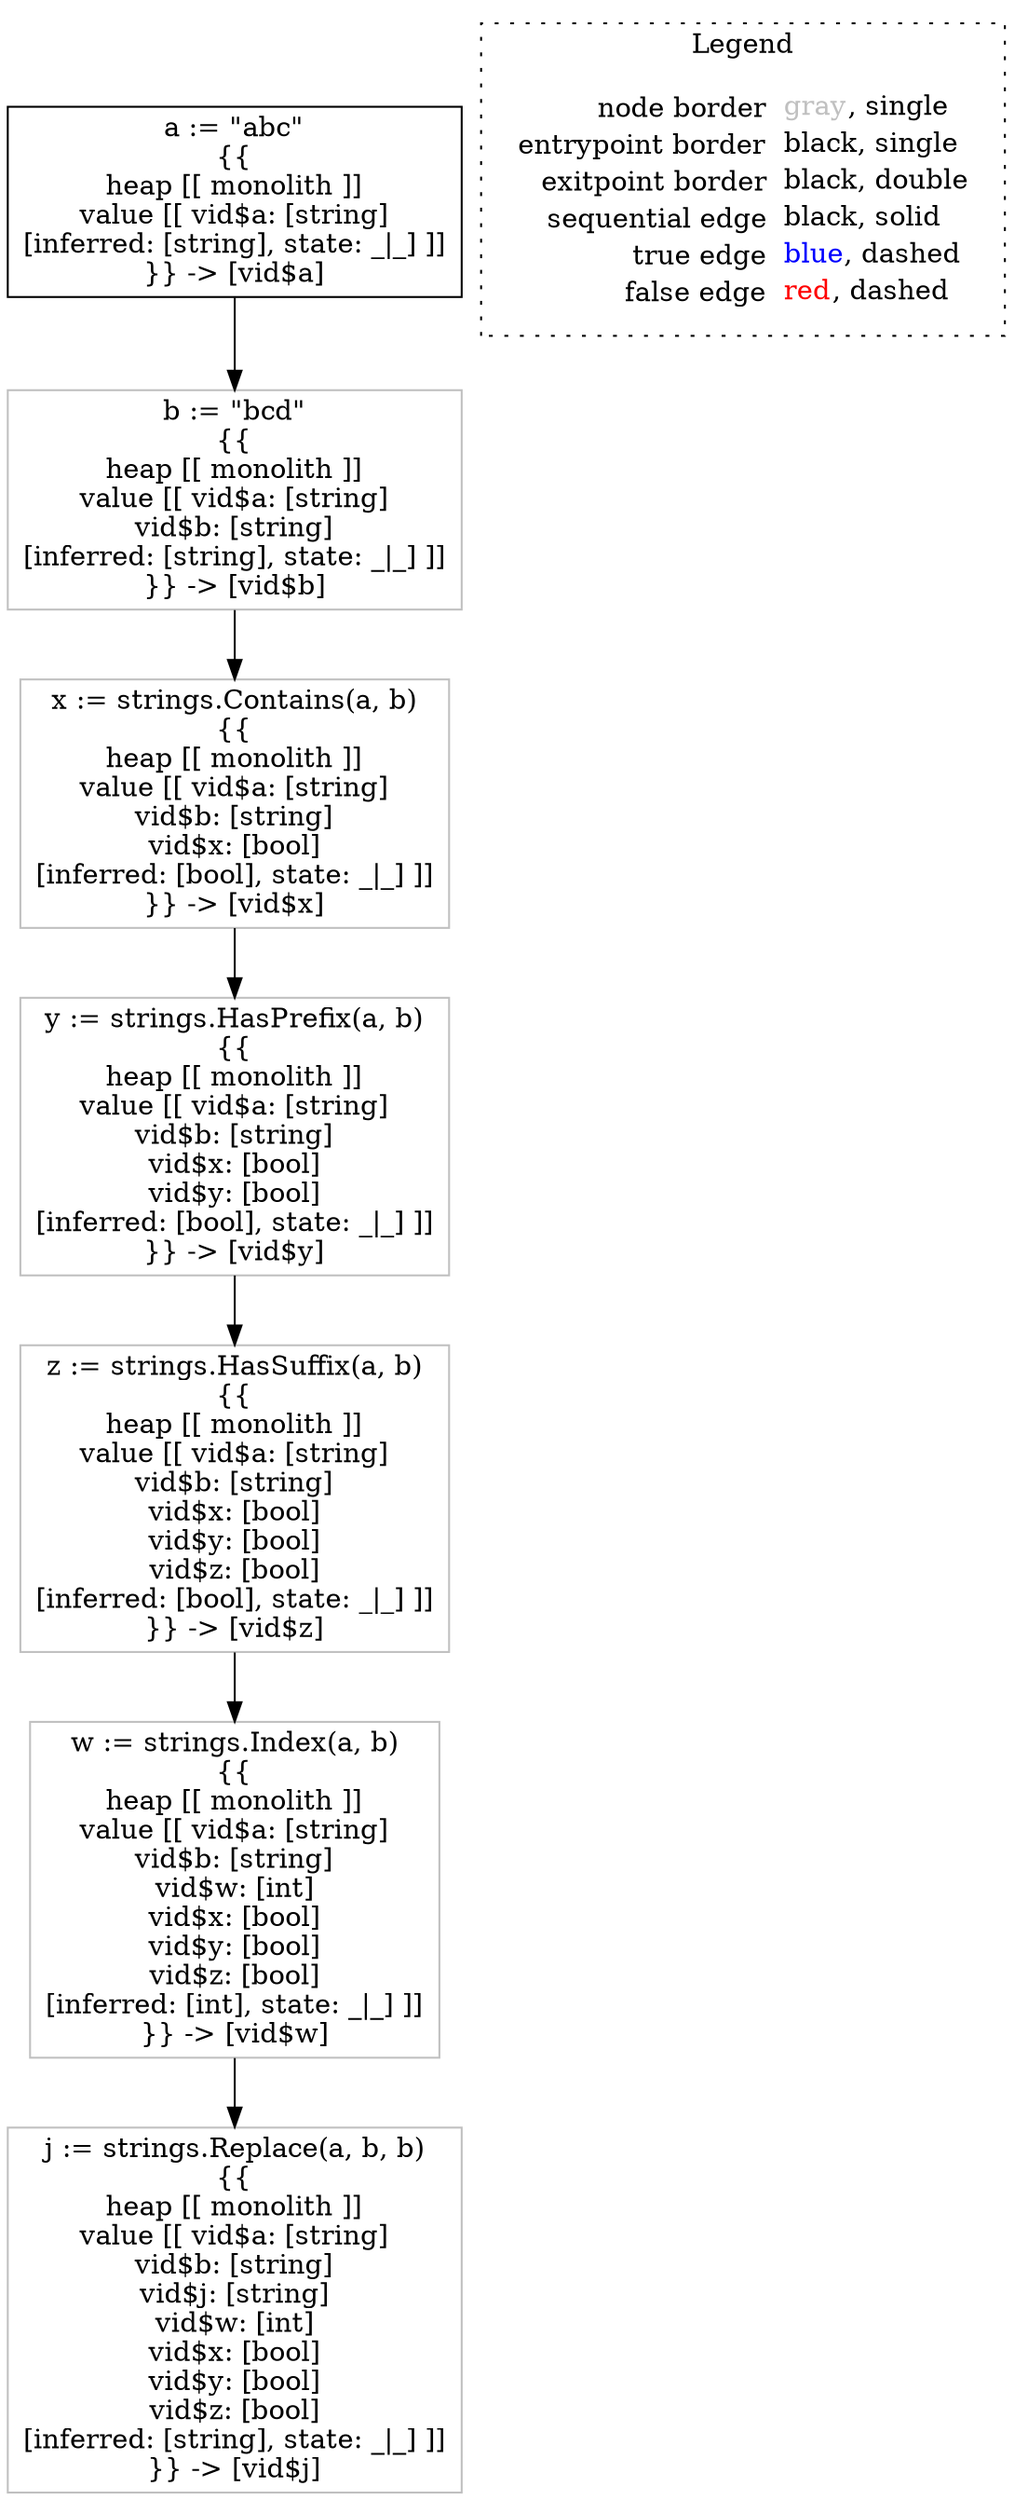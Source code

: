 digraph {
	"node0" [shape="rect",color="black",label=<a := &quot;abc&quot;<BR/>{{<BR/>heap [[ monolith ]]<BR/>value [[ vid$a: [string]<BR/>[inferred: [string], state: _|_] ]]<BR/>}} -&gt; [vid$a]>];
	"node1" [shape="rect",color="gray",label=<b := &quot;bcd&quot;<BR/>{{<BR/>heap [[ monolith ]]<BR/>value [[ vid$a: [string]<BR/>vid$b: [string]<BR/>[inferred: [string], state: _|_] ]]<BR/>}} -&gt; [vid$b]>];
	"node2" [shape="rect",color="gray",label=<z := strings.HasSuffix(a, b)<BR/>{{<BR/>heap [[ monolith ]]<BR/>value [[ vid$a: [string]<BR/>vid$b: [string]<BR/>vid$x: [bool]<BR/>vid$y: [bool]<BR/>vid$z: [bool]<BR/>[inferred: [bool], state: _|_] ]]<BR/>}} -&gt; [vid$z]>];
	"node3" [shape="rect",color="gray",label=<j := strings.Replace(a, b, b)<BR/>{{<BR/>heap [[ monolith ]]<BR/>value [[ vid$a: [string]<BR/>vid$b: [string]<BR/>vid$j: [string]<BR/>vid$w: [int]<BR/>vid$x: [bool]<BR/>vid$y: [bool]<BR/>vid$z: [bool]<BR/>[inferred: [string], state: _|_] ]]<BR/>}} -&gt; [vid$j]>];
	"node4" [shape="rect",color="gray",label=<x := strings.Contains(a, b)<BR/>{{<BR/>heap [[ monolith ]]<BR/>value [[ vid$a: [string]<BR/>vid$b: [string]<BR/>vid$x: [bool]<BR/>[inferred: [bool], state: _|_] ]]<BR/>}} -&gt; [vid$x]>];
	"node5" [shape="rect",color="gray",label=<y := strings.HasPrefix(a, b)<BR/>{{<BR/>heap [[ monolith ]]<BR/>value [[ vid$a: [string]<BR/>vid$b: [string]<BR/>vid$x: [bool]<BR/>vid$y: [bool]<BR/>[inferred: [bool], state: _|_] ]]<BR/>}} -&gt; [vid$y]>];
	"node6" [shape="rect",color="gray",label=<w := strings.Index(a, b)<BR/>{{<BR/>heap [[ monolith ]]<BR/>value [[ vid$a: [string]<BR/>vid$b: [string]<BR/>vid$w: [int]<BR/>vid$x: [bool]<BR/>vid$y: [bool]<BR/>vid$z: [bool]<BR/>[inferred: [int], state: _|_] ]]<BR/>}} -&gt; [vid$w]>];
	"node0" -> "node1" [color="black"];
	"node1" -> "node4" [color="black"];
	"node2" -> "node6" [color="black"];
	"node4" -> "node5" [color="black"];
	"node5" -> "node2" [color="black"];
	"node6" -> "node3" [color="black"];
subgraph cluster_legend {
	label="Legend";
	style=dotted;
	node [shape=plaintext];
	"legend" [label=<<table border="0" cellpadding="2" cellspacing="0" cellborder="0"><tr><td align="right">node border&nbsp;</td><td align="left"><font color="gray">gray</font>, single</td></tr><tr><td align="right">entrypoint border&nbsp;</td><td align="left"><font color="black">black</font>, single</td></tr><tr><td align="right">exitpoint border&nbsp;</td><td align="left"><font color="black">black</font>, double</td></tr><tr><td align="right">sequential edge&nbsp;</td><td align="left"><font color="black">black</font>, solid</td></tr><tr><td align="right">true edge&nbsp;</td><td align="left"><font color="blue">blue</font>, dashed</td></tr><tr><td align="right">false edge&nbsp;</td><td align="left"><font color="red">red</font>, dashed</td></tr></table>>];
}

}
